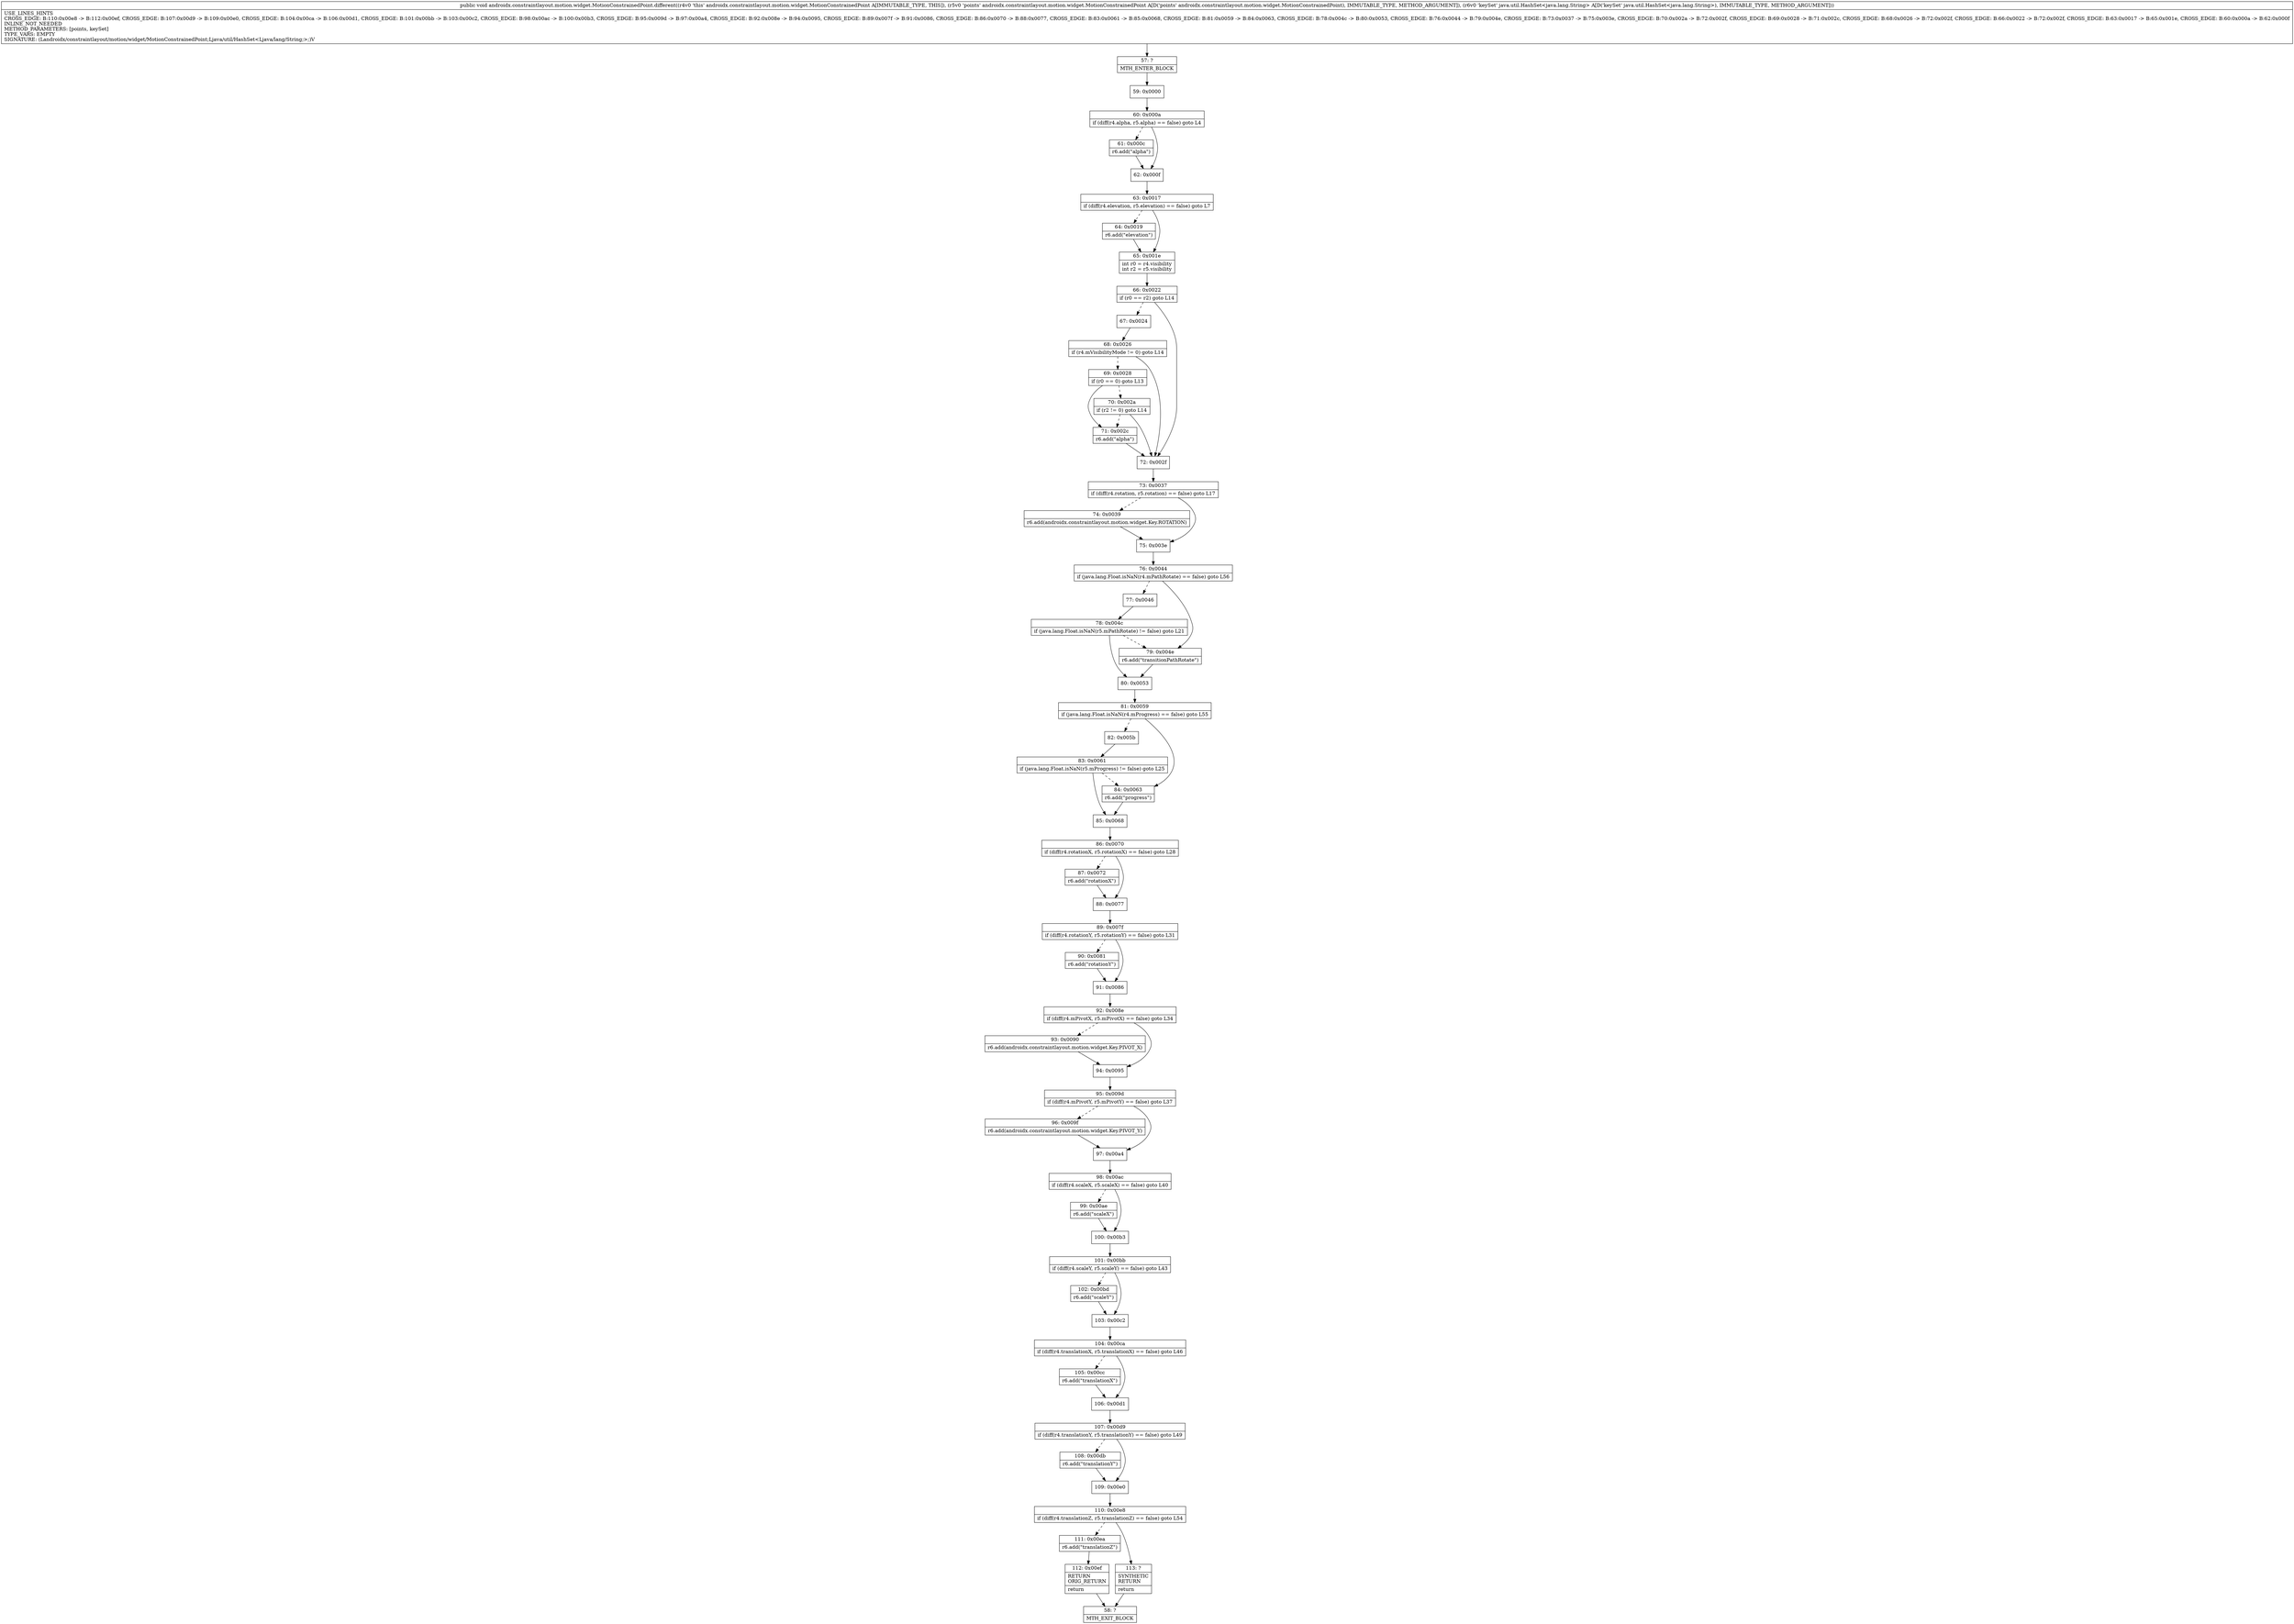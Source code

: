digraph "CFG forandroidx.constraintlayout.motion.widget.MotionConstrainedPoint.different(Landroidx\/constraintlayout\/motion\/widget\/MotionConstrainedPoint;Ljava\/util\/HashSet;)V" {
Node_57 [shape=record,label="{57\:\ ?|MTH_ENTER_BLOCK\l}"];
Node_59 [shape=record,label="{59\:\ 0x0000}"];
Node_60 [shape=record,label="{60\:\ 0x000a|if (diff(r4.alpha, r5.alpha) == false) goto L4\l}"];
Node_61 [shape=record,label="{61\:\ 0x000c|r6.add(\"alpha\")\l}"];
Node_62 [shape=record,label="{62\:\ 0x000f}"];
Node_63 [shape=record,label="{63\:\ 0x0017|if (diff(r4.elevation, r5.elevation) == false) goto L7\l}"];
Node_64 [shape=record,label="{64\:\ 0x0019|r6.add(\"elevation\")\l}"];
Node_65 [shape=record,label="{65\:\ 0x001e|int r0 = r4.visibility\lint r2 = r5.visibility\l}"];
Node_66 [shape=record,label="{66\:\ 0x0022|if (r0 == r2) goto L14\l}"];
Node_67 [shape=record,label="{67\:\ 0x0024}"];
Node_68 [shape=record,label="{68\:\ 0x0026|if (r4.mVisibilityMode != 0) goto L14\l}"];
Node_69 [shape=record,label="{69\:\ 0x0028|if (r0 == 0) goto L13\l}"];
Node_70 [shape=record,label="{70\:\ 0x002a|if (r2 != 0) goto L14\l}"];
Node_71 [shape=record,label="{71\:\ 0x002c|r6.add(\"alpha\")\l}"];
Node_72 [shape=record,label="{72\:\ 0x002f}"];
Node_73 [shape=record,label="{73\:\ 0x0037|if (diff(r4.rotation, r5.rotation) == false) goto L17\l}"];
Node_74 [shape=record,label="{74\:\ 0x0039|r6.add(androidx.constraintlayout.motion.widget.Key.ROTATION)\l}"];
Node_75 [shape=record,label="{75\:\ 0x003e}"];
Node_76 [shape=record,label="{76\:\ 0x0044|if (java.lang.Float.isNaN(r4.mPathRotate) == false) goto L56\l}"];
Node_77 [shape=record,label="{77\:\ 0x0046}"];
Node_78 [shape=record,label="{78\:\ 0x004c|if (java.lang.Float.isNaN(r5.mPathRotate) != false) goto L21\l}"];
Node_80 [shape=record,label="{80\:\ 0x0053}"];
Node_81 [shape=record,label="{81\:\ 0x0059|if (java.lang.Float.isNaN(r4.mProgress) == false) goto L55\l}"];
Node_82 [shape=record,label="{82\:\ 0x005b}"];
Node_83 [shape=record,label="{83\:\ 0x0061|if (java.lang.Float.isNaN(r5.mProgress) != false) goto L25\l}"];
Node_85 [shape=record,label="{85\:\ 0x0068}"];
Node_86 [shape=record,label="{86\:\ 0x0070|if (diff(r4.rotationX, r5.rotationX) == false) goto L28\l}"];
Node_87 [shape=record,label="{87\:\ 0x0072|r6.add(\"rotationX\")\l}"];
Node_88 [shape=record,label="{88\:\ 0x0077}"];
Node_89 [shape=record,label="{89\:\ 0x007f|if (diff(r4.rotationY, r5.rotationY) == false) goto L31\l}"];
Node_90 [shape=record,label="{90\:\ 0x0081|r6.add(\"rotationY\")\l}"];
Node_91 [shape=record,label="{91\:\ 0x0086}"];
Node_92 [shape=record,label="{92\:\ 0x008e|if (diff(r4.mPivotX, r5.mPivotX) == false) goto L34\l}"];
Node_93 [shape=record,label="{93\:\ 0x0090|r6.add(androidx.constraintlayout.motion.widget.Key.PIVOT_X)\l}"];
Node_94 [shape=record,label="{94\:\ 0x0095}"];
Node_95 [shape=record,label="{95\:\ 0x009d|if (diff(r4.mPivotY, r5.mPivotY) == false) goto L37\l}"];
Node_96 [shape=record,label="{96\:\ 0x009f|r6.add(androidx.constraintlayout.motion.widget.Key.PIVOT_Y)\l}"];
Node_97 [shape=record,label="{97\:\ 0x00a4}"];
Node_98 [shape=record,label="{98\:\ 0x00ac|if (diff(r4.scaleX, r5.scaleX) == false) goto L40\l}"];
Node_99 [shape=record,label="{99\:\ 0x00ae|r6.add(\"scaleX\")\l}"];
Node_100 [shape=record,label="{100\:\ 0x00b3}"];
Node_101 [shape=record,label="{101\:\ 0x00bb|if (diff(r4.scaleY, r5.scaleY) == false) goto L43\l}"];
Node_102 [shape=record,label="{102\:\ 0x00bd|r6.add(\"scaleY\")\l}"];
Node_103 [shape=record,label="{103\:\ 0x00c2}"];
Node_104 [shape=record,label="{104\:\ 0x00ca|if (diff(r4.translationX, r5.translationX) == false) goto L46\l}"];
Node_105 [shape=record,label="{105\:\ 0x00cc|r6.add(\"translationX\")\l}"];
Node_106 [shape=record,label="{106\:\ 0x00d1}"];
Node_107 [shape=record,label="{107\:\ 0x00d9|if (diff(r4.translationY, r5.translationY) == false) goto L49\l}"];
Node_108 [shape=record,label="{108\:\ 0x00db|r6.add(\"translationY\")\l}"];
Node_109 [shape=record,label="{109\:\ 0x00e0}"];
Node_110 [shape=record,label="{110\:\ 0x00e8|if (diff(r4.translationZ, r5.translationZ) == false) goto L54\l}"];
Node_111 [shape=record,label="{111\:\ 0x00ea|r6.add(\"translationZ\")\l}"];
Node_112 [shape=record,label="{112\:\ 0x00ef|RETURN\lORIG_RETURN\l|return\l}"];
Node_58 [shape=record,label="{58\:\ ?|MTH_EXIT_BLOCK\l}"];
Node_113 [shape=record,label="{113\:\ ?|SYNTHETIC\lRETURN\l|return\l}"];
Node_84 [shape=record,label="{84\:\ 0x0063|r6.add(\"progress\")\l}"];
Node_79 [shape=record,label="{79\:\ 0x004e|r6.add(\"transitionPathRotate\")\l}"];
MethodNode[shape=record,label="{public void androidx.constraintlayout.motion.widget.MotionConstrainedPoint.different((r4v0 'this' androidx.constraintlayout.motion.widget.MotionConstrainedPoint A[IMMUTABLE_TYPE, THIS]), (r5v0 'points' androidx.constraintlayout.motion.widget.MotionConstrainedPoint A[D('points' androidx.constraintlayout.motion.widget.MotionConstrainedPoint), IMMUTABLE_TYPE, METHOD_ARGUMENT]), (r6v0 'keySet' java.util.HashSet\<java.lang.String\> A[D('keySet' java.util.HashSet\<java.lang.String\>), IMMUTABLE_TYPE, METHOD_ARGUMENT]))  | USE_LINES_HINTS\lCROSS_EDGE: B:110:0x00e8 \-\> B:112:0x00ef, CROSS_EDGE: B:107:0x00d9 \-\> B:109:0x00e0, CROSS_EDGE: B:104:0x00ca \-\> B:106:0x00d1, CROSS_EDGE: B:101:0x00bb \-\> B:103:0x00c2, CROSS_EDGE: B:98:0x00ac \-\> B:100:0x00b3, CROSS_EDGE: B:95:0x009d \-\> B:97:0x00a4, CROSS_EDGE: B:92:0x008e \-\> B:94:0x0095, CROSS_EDGE: B:89:0x007f \-\> B:91:0x0086, CROSS_EDGE: B:86:0x0070 \-\> B:88:0x0077, CROSS_EDGE: B:83:0x0061 \-\> B:85:0x0068, CROSS_EDGE: B:81:0x0059 \-\> B:84:0x0063, CROSS_EDGE: B:78:0x004c \-\> B:80:0x0053, CROSS_EDGE: B:76:0x0044 \-\> B:79:0x004e, CROSS_EDGE: B:73:0x0037 \-\> B:75:0x003e, CROSS_EDGE: B:70:0x002a \-\> B:72:0x002f, CROSS_EDGE: B:69:0x0028 \-\> B:71:0x002c, CROSS_EDGE: B:68:0x0026 \-\> B:72:0x002f, CROSS_EDGE: B:66:0x0022 \-\> B:72:0x002f, CROSS_EDGE: B:63:0x0017 \-\> B:65:0x001e, CROSS_EDGE: B:60:0x000a \-\> B:62:0x000f\lINLINE_NOT_NEEDED\lMETHOD_PARAMETERS: [points, keySet]\lTYPE_VARS: EMPTY\lSIGNATURE: (Landroidx\/constraintlayout\/motion\/widget\/MotionConstrainedPoint;Ljava\/util\/HashSet\<Ljava\/lang\/String;\>;)V\l}"];
MethodNode -> Node_57;Node_57 -> Node_59;
Node_59 -> Node_60;
Node_60 -> Node_61[style=dashed];
Node_60 -> Node_62;
Node_61 -> Node_62;
Node_62 -> Node_63;
Node_63 -> Node_64[style=dashed];
Node_63 -> Node_65;
Node_64 -> Node_65;
Node_65 -> Node_66;
Node_66 -> Node_67[style=dashed];
Node_66 -> Node_72;
Node_67 -> Node_68;
Node_68 -> Node_69[style=dashed];
Node_68 -> Node_72;
Node_69 -> Node_70[style=dashed];
Node_69 -> Node_71;
Node_70 -> Node_71[style=dashed];
Node_70 -> Node_72;
Node_71 -> Node_72;
Node_72 -> Node_73;
Node_73 -> Node_74[style=dashed];
Node_73 -> Node_75;
Node_74 -> Node_75;
Node_75 -> Node_76;
Node_76 -> Node_77[style=dashed];
Node_76 -> Node_79;
Node_77 -> Node_78;
Node_78 -> Node_79[style=dashed];
Node_78 -> Node_80;
Node_80 -> Node_81;
Node_81 -> Node_82[style=dashed];
Node_81 -> Node_84;
Node_82 -> Node_83;
Node_83 -> Node_84[style=dashed];
Node_83 -> Node_85;
Node_85 -> Node_86;
Node_86 -> Node_87[style=dashed];
Node_86 -> Node_88;
Node_87 -> Node_88;
Node_88 -> Node_89;
Node_89 -> Node_90[style=dashed];
Node_89 -> Node_91;
Node_90 -> Node_91;
Node_91 -> Node_92;
Node_92 -> Node_93[style=dashed];
Node_92 -> Node_94;
Node_93 -> Node_94;
Node_94 -> Node_95;
Node_95 -> Node_96[style=dashed];
Node_95 -> Node_97;
Node_96 -> Node_97;
Node_97 -> Node_98;
Node_98 -> Node_99[style=dashed];
Node_98 -> Node_100;
Node_99 -> Node_100;
Node_100 -> Node_101;
Node_101 -> Node_102[style=dashed];
Node_101 -> Node_103;
Node_102 -> Node_103;
Node_103 -> Node_104;
Node_104 -> Node_105[style=dashed];
Node_104 -> Node_106;
Node_105 -> Node_106;
Node_106 -> Node_107;
Node_107 -> Node_108[style=dashed];
Node_107 -> Node_109;
Node_108 -> Node_109;
Node_109 -> Node_110;
Node_110 -> Node_111[style=dashed];
Node_110 -> Node_113;
Node_111 -> Node_112;
Node_112 -> Node_58;
Node_113 -> Node_58;
Node_84 -> Node_85;
Node_79 -> Node_80;
}

